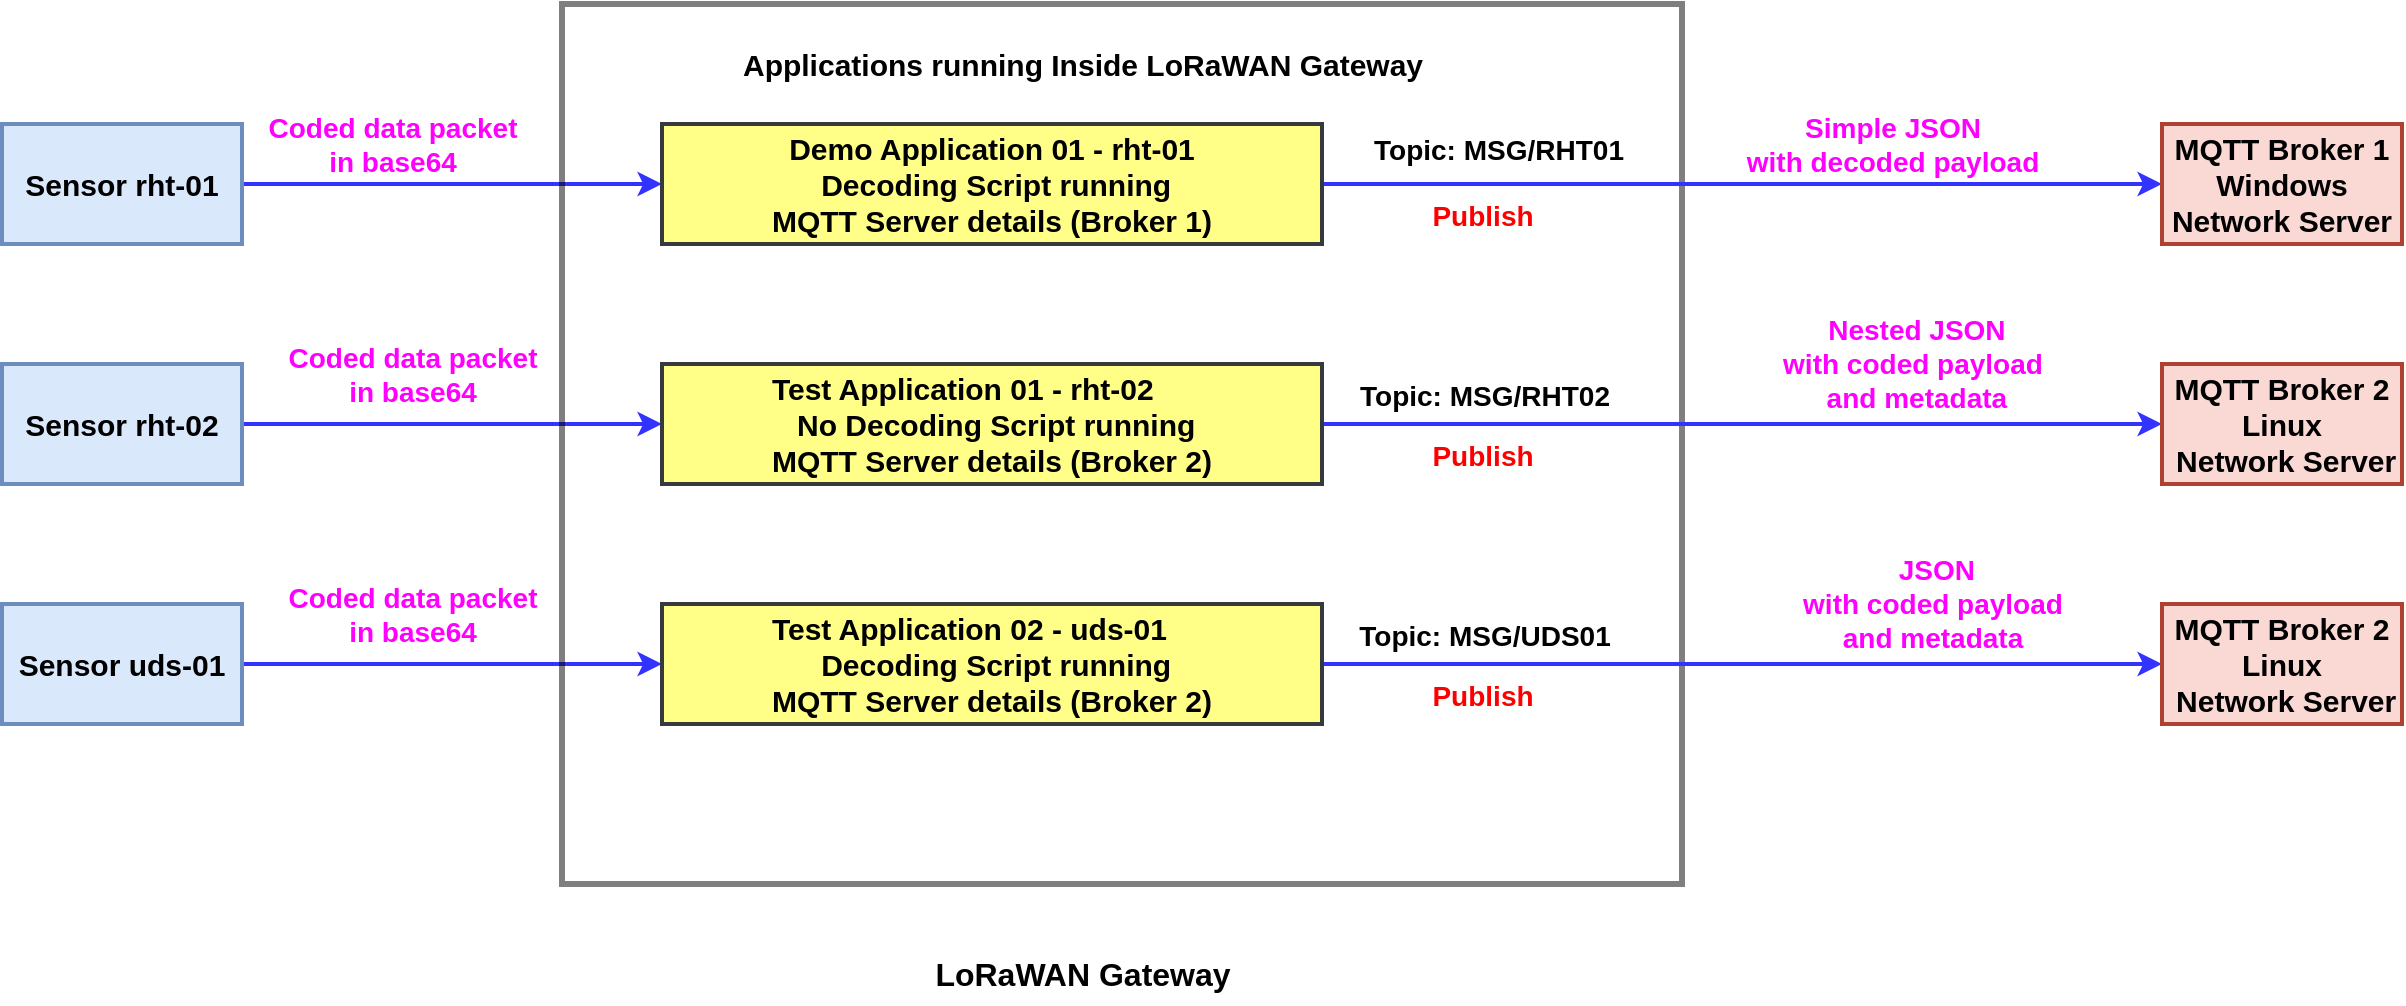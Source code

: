 <mxfile version="20.8.14" type="device"><diagram name="Page-1" id="NvYkosNFS1pbAxDXhKZH"><mxGraphModel dx="1306" dy="718" grid="1" gridSize="10" guides="1" tooltips="1" connect="1" arrows="1" fold="1" page="1" pageScale="1" pageWidth="1654" pageHeight="1169" math="0" shadow="0"><root><mxCell id="0"/><mxCell id="1" parent="0"/><mxCell id="Iy4x78Uq4k3WmBkwL3E_-13" style="edgeStyle=orthogonalEdgeStyle;rounded=0;orthogonalLoop=1;jettySize=auto;html=1;exitX=1;exitY=0.5;exitDx=0;exitDy=0;entryX=0;entryY=0.5;entryDx=0;entryDy=0;strokeColor=#3333FF;strokeWidth=2;fontSize=15;fontColor=#000000;" edge="1" parent="1" source="Iy4x78Uq4k3WmBkwL3E_-4" target="Iy4x78Uq4k3WmBkwL3E_-10"><mxGeometry relative="1" as="geometry"/></mxCell><mxCell id="Iy4x78Uq4k3WmBkwL3E_-4" value="Sensor rht-01" style="rounded=0;whiteSpace=wrap;html=1;fontStyle=1;fontSize=15;fillColor=#dae8fc;strokeColor=#6c8ebf;strokeWidth=2;" vertex="1" parent="1"><mxGeometry x="40" y="70" width="120" height="60" as="geometry"/></mxCell><mxCell id="Iy4x78Uq4k3WmBkwL3E_-14" style="edgeStyle=orthogonalEdgeStyle;rounded=0;orthogonalLoop=1;jettySize=auto;html=1;exitX=1;exitY=0.5;exitDx=0;exitDy=0;strokeColor=#3333FF;strokeWidth=2;fontSize=15;fontColor=#000000;" edge="1" parent="1" source="Iy4x78Uq4k3WmBkwL3E_-5" target="Iy4x78Uq4k3WmBkwL3E_-11"><mxGeometry relative="1" as="geometry"/></mxCell><mxCell id="Iy4x78Uq4k3WmBkwL3E_-5" value="Sensor rht-02" style="rounded=0;whiteSpace=wrap;html=1;fontStyle=1;fontSize=15;fillColor=#dae8fc;strokeColor=#6c8ebf;strokeWidth=2;" vertex="1" parent="1"><mxGeometry x="40" y="190" width="120" height="60" as="geometry"/></mxCell><mxCell id="Iy4x78Uq4k3WmBkwL3E_-15" style="edgeStyle=orthogonalEdgeStyle;rounded=0;orthogonalLoop=1;jettySize=auto;html=1;exitX=1;exitY=0.5;exitDx=0;exitDy=0;strokeColor=#3333FF;strokeWidth=2;fontSize=15;fontColor=#000000;" edge="1" parent="1" source="Iy4x78Uq4k3WmBkwL3E_-6" target="Iy4x78Uq4k3WmBkwL3E_-12"><mxGeometry relative="1" as="geometry"/></mxCell><mxCell id="Iy4x78Uq4k3WmBkwL3E_-6" value="Sensor uds-01" style="rounded=0;whiteSpace=wrap;html=1;fontStyle=1;fontSize=15;fillColor=#dae8fc;strokeColor=#6c8ebf;strokeWidth=2;" vertex="1" parent="1"><mxGeometry x="40" y="310" width="120" height="60" as="geometry"/></mxCell><mxCell id="Iy4x78Uq4k3WmBkwL3E_-8" value="" style="rounded=0;whiteSpace=wrap;html=1;fontStyle=1;fontSize=15;fillStyle=auto;strokeWidth=3;fillColor=none;strokeColor=#000000;opacity=50;" vertex="1" parent="1"><mxGeometry x="320" y="10" width="560" height="440" as="geometry"/></mxCell><mxCell id="Iy4x78Uq4k3WmBkwL3E_-21" style="edgeStyle=orthogonalEdgeStyle;rounded=0;orthogonalLoop=1;jettySize=auto;html=1;exitX=1;exitY=0.5;exitDx=0;exitDy=0;entryX=0;entryY=0.5;entryDx=0;entryDy=0;strokeColor=#3333FF;strokeWidth=2;fontSize=15;fontColor=#000000;" edge="1" parent="1" source="Iy4x78Uq4k3WmBkwL3E_-10" target="Iy4x78Uq4k3WmBkwL3E_-17"><mxGeometry relative="1" as="geometry"/></mxCell><mxCell id="Iy4x78Uq4k3WmBkwL3E_-10" value="&lt;div align=&quot;center&quot;&gt;&lt;b&gt;Demo Application 01 - rht-01&lt;br&gt;&lt;/b&gt;&lt;/div&gt;&lt;div align=&quot;center&quot;&gt;&lt;b&gt;&amp;nbsp;Decoding Script running&lt;/b&gt;&lt;/div&gt;&lt;div align=&quot;center&quot;&gt;&lt;b&gt;MQTT Server details (Broker 1)&lt;br&gt;&lt;/b&gt;&lt;/div&gt;" style="rounded=0;whiteSpace=wrap;html=1;labelBackgroundColor=none;fillStyle=auto;fontSize=15;fillColor=#ffff88;strokeColor=#36393d;align=center;strokeWidth=2;" vertex="1" parent="1"><mxGeometry x="370" y="70" width="330" height="60" as="geometry"/></mxCell><mxCell id="Iy4x78Uq4k3WmBkwL3E_-22" style="edgeStyle=orthogonalEdgeStyle;rounded=0;orthogonalLoop=1;jettySize=auto;html=1;exitX=1;exitY=0.5;exitDx=0;exitDy=0;strokeColor=#3333FF;strokeWidth=2;fontSize=15;fontColor=#000000;" edge="1" parent="1" source="Iy4x78Uq4k3WmBkwL3E_-11" target="Iy4x78Uq4k3WmBkwL3E_-18"><mxGeometry relative="1" as="geometry"/></mxCell><mxCell id="Iy4x78Uq4k3WmBkwL3E_-11" value="&lt;div align=&quot;left&quot;&gt;&lt;b&gt;Test Application 01 - rht-02&lt;br&gt;&lt;/b&gt;&lt;/div&gt;&lt;div&gt;&lt;b&gt;&amp;nbsp;No Decoding Script running&lt;br&gt;&lt;/b&gt;&lt;/div&gt;&lt;div&gt;&lt;b&gt;MQTT Server details (Broker 2)&lt;br&gt;&lt;/b&gt;&lt;/div&gt;" style="rounded=0;whiteSpace=wrap;html=1;labelBackgroundColor=none;fillStyle=auto;fontSize=15;fillColor=#ffff88;strokeColor=#36393d;strokeWidth=2;" vertex="1" parent="1"><mxGeometry x="370" y="190" width="330" height="60" as="geometry"/></mxCell><mxCell id="Iy4x78Uq4k3WmBkwL3E_-23" style="edgeStyle=orthogonalEdgeStyle;rounded=0;orthogonalLoop=1;jettySize=auto;html=1;exitX=1;exitY=0.5;exitDx=0;exitDy=0;entryX=0;entryY=0.5;entryDx=0;entryDy=0;strokeColor=#3333FF;strokeWidth=2;fontSize=15;fontColor=#000000;" edge="1" parent="1" source="Iy4x78Uq4k3WmBkwL3E_-12" target="Iy4x78Uq4k3WmBkwL3E_-19"><mxGeometry relative="1" as="geometry"/></mxCell><mxCell id="Iy4x78Uq4k3WmBkwL3E_-12" value="&lt;div align=&quot;left&quot;&gt;&lt;b&gt;Test Application 02 - uds-01&lt;br&gt;&lt;/b&gt;&lt;/div&gt;&lt;div&gt;&lt;b&gt;&amp;nbsp;Decoding Script running&lt;br&gt;&lt;/b&gt;&lt;/div&gt;&lt;div&gt;&lt;b&gt;MQTT Server details (Broker 2)&lt;br&gt;&lt;/b&gt;&lt;/div&gt;" style="rounded=0;whiteSpace=wrap;html=1;labelBackgroundColor=none;fillStyle=auto;fontSize=15;fillColor=#ffff88;strokeColor=#36393d;strokeWidth=2;" vertex="1" parent="1"><mxGeometry x="370" y="310" width="330" height="60" as="geometry"/></mxCell><mxCell id="Iy4x78Uq4k3WmBkwL3E_-17" value="&lt;div style=&quot;font-size: 15px;&quot;&gt;MQTT Broker 1&lt;br style=&quot;font-size: 15px;&quot;&gt;&lt;/div&gt;&lt;div style=&quot;font-size: 15px;&quot;&gt;Windows Network Server&lt;/div&gt;" style="rounded=0;whiteSpace=wrap;html=1;fontStyle=1;fontSize=15;fillColor=#fad9d5;strokeColor=#ae4132;strokeWidth=2;" vertex="1" parent="1"><mxGeometry x="1120" y="70" width="120" height="60" as="geometry"/></mxCell><mxCell id="Iy4x78Uq4k3WmBkwL3E_-18" value="&lt;div style=&quot;font-size: 15px;&quot;&gt;MQTT Broker 2&lt;br style=&quot;font-size: 15px;&quot;&gt;&lt;/div&gt;&lt;div style=&quot;font-size: 15px;&quot;&gt;Linux&lt;/div&gt;&lt;div style=&quot;font-size: 15px;&quot;&gt;&amp;nbsp;Network Server&lt;/div&gt;" style="rounded=0;whiteSpace=wrap;html=1;fontStyle=1;fontSize=15;fillColor=#fad9d5;strokeColor=#ae4132;strokeWidth=2;" vertex="1" parent="1"><mxGeometry x="1120" y="190" width="120" height="60" as="geometry"/></mxCell><mxCell id="Iy4x78Uq4k3WmBkwL3E_-19" value="&lt;div style=&quot;font-size: 15px;&quot;&gt;MQTT Broker 2&lt;br style=&quot;font-size: 15px;&quot;&gt;&lt;/div&gt;&lt;div style=&quot;font-size: 15px;&quot;&gt;Linux&lt;/div&gt;&lt;div style=&quot;font-size: 15px;&quot;&gt;&amp;nbsp;Network Server&lt;/div&gt;" style="rounded=0;whiteSpace=wrap;html=1;fontStyle=1;fontSize=15;fillColor=#fad9d5;strokeColor=#ae4132;strokeWidth=2;" vertex="1" parent="1"><mxGeometry x="1120" y="310" width="120" height="60" as="geometry"/></mxCell><mxCell id="Iy4x78Uq4k3WmBkwL3E_-20" value="&lt;b&gt;Applications running Inside LoRaWAN Gateway&lt;/b&gt;" style="text;html=1;align=center;verticalAlign=middle;resizable=0;points=[];autosize=1;strokeColor=none;fillColor=none;fontSize=15;fontColor=#000000;" vertex="1" parent="1"><mxGeometry x="400" y="25" width="360" height="30" as="geometry"/></mxCell><mxCell id="Iy4x78Uq4k3WmBkwL3E_-25" value="&lt;font style=&quot;font-size: 14px;&quot;&gt;&lt;span style=&quot;background-color: transparent;&quot;&gt;&lt;font style=&quot;font-size: 14px;&quot;&gt;Topic: MSG/RHT01&lt;/font&gt;&lt;/span&gt;&lt;/font&gt;" style="edgeLabel;html=1;align=center;verticalAlign=middle;resizable=0;points=[];fontStyle=1;fontSize=12;" vertex="1" connectable="0" parent="1"><mxGeometry x="780" y="100" as="geometry"><mxPoint x="8" y="-17" as="offset"/></mxGeometry></mxCell><mxCell id="Iy4x78Uq4k3WmBkwL3E_-26" value="&lt;font style=&quot;font-size: 14px;&quot; color=&quot;#FF0000&quot;&gt;Publish&lt;/font&gt;" style="text;html=1;align=center;verticalAlign=middle;resizable=0;points=[];autosize=1;strokeColor=none;fillColor=none;fontStyle=1;fontSize=15;" vertex="1" parent="1"><mxGeometry x="745" y="100" width="70" height="30" as="geometry"/></mxCell><mxCell id="Iy4x78Uq4k3WmBkwL3E_-27" value="&lt;font style=&quot;font-size: 14px;&quot;&gt;Topic: MSG/RHT02&lt;/font&gt;" style="edgeLabel;html=1;align=center;verticalAlign=middle;resizable=0;points=[];fontStyle=1;fontSize=12;" vertex="1" connectable="0" parent="1"><mxGeometry x="780" y="140" as="geometry"><mxPoint x="1" y="66" as="offset"/></mxGeometry></mxCell><mxCell id="Iy4x78Uq4k3WmBkwL3E_-28" value="&lt;font style=&quot;font-size: 14px;&quot; color=&quot;#FF0000&quot;&gt;Publish&lt;/font&gt;" style="text;html=1;align=center;verticalAlign=middle;resizable=0;points=[];autosize=1;strokeColor=none;fillColor=none;fontStyle=1;fontSize=15;" vertex="1" parent="1"><mxGeometry x="745" y="220" width="70" height="30" as="geometry"/></mxCell><mxCell id="Iy4x78Uq4k3WmBkwL3E_-29" value="&lt;font style=&quot;font-size: 14px;&quot; color=&quot;#FF0000&quot;&gt;Publish&lt;/font&gt;" style="text;html=1;align=center;verticalAlign=middle;resizable=0;points=[];autosize=1;strokeColor=none;fillColor=none;fontStyle=1;fontSize=15;" vertex="1" parent="1"><mxGeometry x="745" y="340" width="70" height="30" as="geometry"/></mxCell><mxCell id="Iy4x78Uq4k3WmBkwL3E_-30" value="&lt;font style=&quot;font-size: 14px;&quot;&gt;Topic: MSG/UDS01&lt;/font&gt;" style="edgeLabel;html=1;align=center;verticalAlign=middle;resizable=0;points=[];fontStyle=1;fontSize=12;" vertex="1" connectable="0" parent="1"><mxGeometry x="780" y="260" as="geometry"><mxPoint x="1" y="66" as="offset"/></mxGeometry></mxCell><mxCell id="Iy4x78Uq4k3WmBkwL3E_-31" value="&lt;div&gt;&lt;font color=&quot;#FF00FF&quot;&gt;&lt;b&gt;Simple JSON &lt;br&gt;&lt;/b&gt;&lt;/font&gt;&lt;/div&gt;&lt;div&gt;&lt;font color=&quot;#FF00FF&quot;&gt;&lt;b&gt;with decoded payload&lt;br&gt;&lt;/b&gt;&lt;/font&gt;&lt;/div&gt;" style="text;html=1;align=center;verticalAlign=middle;resizable=0;points=[];autosize=1;strokeColor=none;fillColor=none;fontSize=14;fontColor=#000000;" vertex="1" parent="1"><mxGeometry x="900" y="55" width="170" height="50" as="geometry"/></mxCell><mxCell id="Iy4x78Uq4k3WmBkwL3E_-32" value="&lt;div&gt;&lt;font color=&quot;#FF00FF&quot;&gt;&lt;b&gt;&amp;nbsp;Nested JSON &lt;br&gt;&lt;/b&gt;&lt;/font&gt;&lt;/div&gt;&lt;div&gt;&lt;font color=&quot;#FF00FF&quot;&gt;&lt;b&gt;with coded payload&lt;/b&gt;&lt;/font&gt;&lt;/div&gt;&lt;div&gt;&lt;font color=&quot;#FF00FF&quot;&gt;&lt;b&gt;&amp;nbsp;and metadata&lt;br&gt;&lt;/b&gt;&lt;/font&gt;&lt;/div&gt;" style="text;html=1;align=center;verticalAlign=middle;resizable=0;points=[];autosize=1;strokeColor=none;fillColor=none;fontSize=14;fontColor=#000000;" vertex="1" parent="1"><mxGeometry x="920" y="160" width="150" height="60" as="geometry"/></mxCell><mxCell id="Iy4x78Uq4k3WmBkwL3E_-33" value="&lt;div&gt;&lt;font color=&quot;#FF00FF&quot;&gt;&lt;b&gt;&amp;nbsp;JSON &lt;br&gt;&lt;/b&gt;&lt;/font&gt;&lt;/div&gt;&lt;div&gt;&lt;font color=&quot;#FF00FF&quot;&gt;&lt;b&gt;with coded payload&lt;/b&gt;&lt;/font&gt;&lt;/div&gt;&lt;div&gt;&lt;font color=&quot;#FF00FF&quot;&gt;&lt;b&gt;and metadata&lt;br&gt;&lt;/b&gt;&lt;/font&gt;&lt;/div&gt;" style="text;html=1;align=center;verticalAlign=middle;resizable=0;points=[];autosize=1;strokeColor=none;fillColor=none;fontSize=14;fontColor=#000000;" vertex="1" parent="1"><mxGeometry x="930" y="280" width="150" height="60" as="geometry"/></mxCell><mxCell id="Iy4x78Uq4k3WmBkwL3E_-35" value="&lt;div&gt;&lt;b&gt;&lt;font color=&quot;#FF00FF&quot;&gt;Coded data packet &lt;br&gt;&lt;/font&gt;&lt;/b&gt;&lt;/div&gt;&lt;div&gt;&lt;b&gt;&lt;font color=&quot;#FF00FF&quot;&gt;in base64 &lt;/font&gt;&lt;/b&gt;&lt;/div&gt;" style="text;html=1;align=center;verticalAlign=middle;resizable=0;points=[];autosize=1;strokeColor=none;fillColor=none;fontSize=14;fontColor=#000000;" vertex="1" parent="1"><mxGeometry x="160" y="55" width="150" height="50" as="geometry"/></mxCell><mxCell id="Iy4x78Uq4k3WmBkwL3E_-36" value="&lt;div&gt;&lt;b&gt;&lt;font color=&quot;#FF00FF&quot;&gt;Coded data packet &lt;br&gt;&lt;/font&gt;&lt;/b&gt;&lt;/div&gt;&lt;div&gt;&lt;b&gt;&lt;font color=&quot;#FF00FF&quot;&gt;in base64 &lt;/font&gt;&lt;/b&gt;&lt;/div&gt;" style="text;html=1;align=center;verticalAlign=middle;resizable=0;points=[];autosize=1;strokeColor=none;fillColor=none;fontSize=14;fontColor=#000000;" vertex="1" parent="1"><mxGeometry x="170" y="170" width="150" height="50" as="geometry"/></mxCell><mxCell id="Iy4x78Uq4k3WmBkwL3E_-37" value="&lt;div&gt;&lt;b&gt;&lt;font color=&quot;#FF00FF&quot;&gt;Coded data packet &lt;br&gt;&lt;/font&gt;&lt;/b&gt;&lt;/div&gt;&lt;div&gt;&lt;b&gt;&lt;font color=&quot;#FF00FF&quot;&gt;in base64 &lt;/font&gt;&lt;/b&gt;&lt;/div&gt;" style="text;html=1;align=center;verticalAlign=middle;resizable=0;points=[];autosize=1;strokeColor=none;fillColor=none;fontSize=14;fontColor=#000000;" vertex="1" parent="1"><mxGeometry x="170" y="290" width="150" height="50" as="geometry"/></mxCell><mxCell id="Iy4x78Uq4k3WmBkwL3E_-42" value="&lt;b&gt;&lt;font style=&quot;font-size: 16px;&quot;&gt;LoRaWAN Gateway&lt;/font&gt;&lt;/b&gt;" style="text;html=1;align=center;verticalAlign=middle;resizable=0;points=[];autosize=1;strokeColor=none;fillColor=none;fontSize=14;fontColor=#000000;" vertex="1" parent="1"><mxGeometry x="495" y="480" width="170" height="30" as="geometry"/></mxCell></root></mxGraphModel></diagram></mxfile>